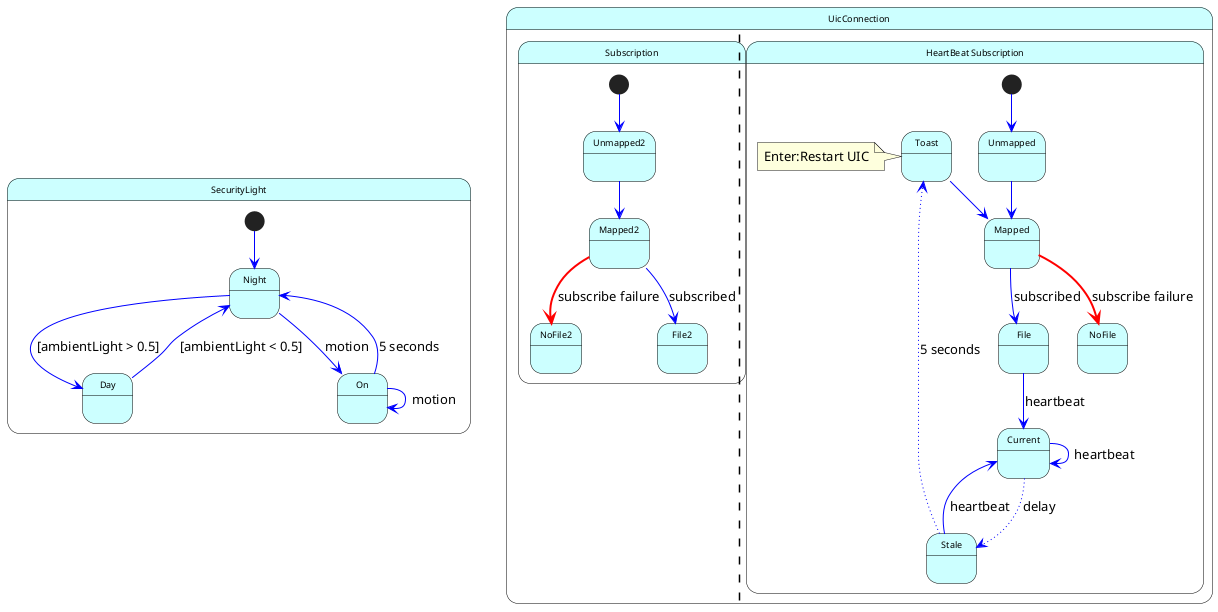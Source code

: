 @startuml

skinparam State {
  AttributeFontSize 9
  BackgroundColor #CFF
  EndColor Red
  ArrowColor Blue
  BorderColor Black
}


state SecurityLight {
[*]-->Night
Night-->Day : [ambientLight > 0.5]
Day-->Night : [ambientLight < 0.5]
Night-->On :  motion
On-->On :     motion
On-->Night:   5 seconds
}

state UicConnection {

state Subscription {

[*]-->Unmapped2
Unmapped2-->Mapped2
Mapped2-[#red,bold]->NoFile2   : subscribe failure
Mapped2-->File2     : subscribed
}
||
state HS as "HeartBeat Subscription" {

[*]-->Unmapped
Unmapped-->Mapped
Mapped-[#red,bold]->NoFile   : subscribe failure
Mapped-->File     : subscribed
File-->Current    : heartbeat
Current-->Current : heartbeat
Current-[#blue,dotted]->Stale   : delay
Stale-->Current   : heartbeat
Stale-[#blue,dotted]->Toast      : 5 seconds

Note left of Toast : Enter:Restart UIC
Toast-->Mapped
}
}

@enduml